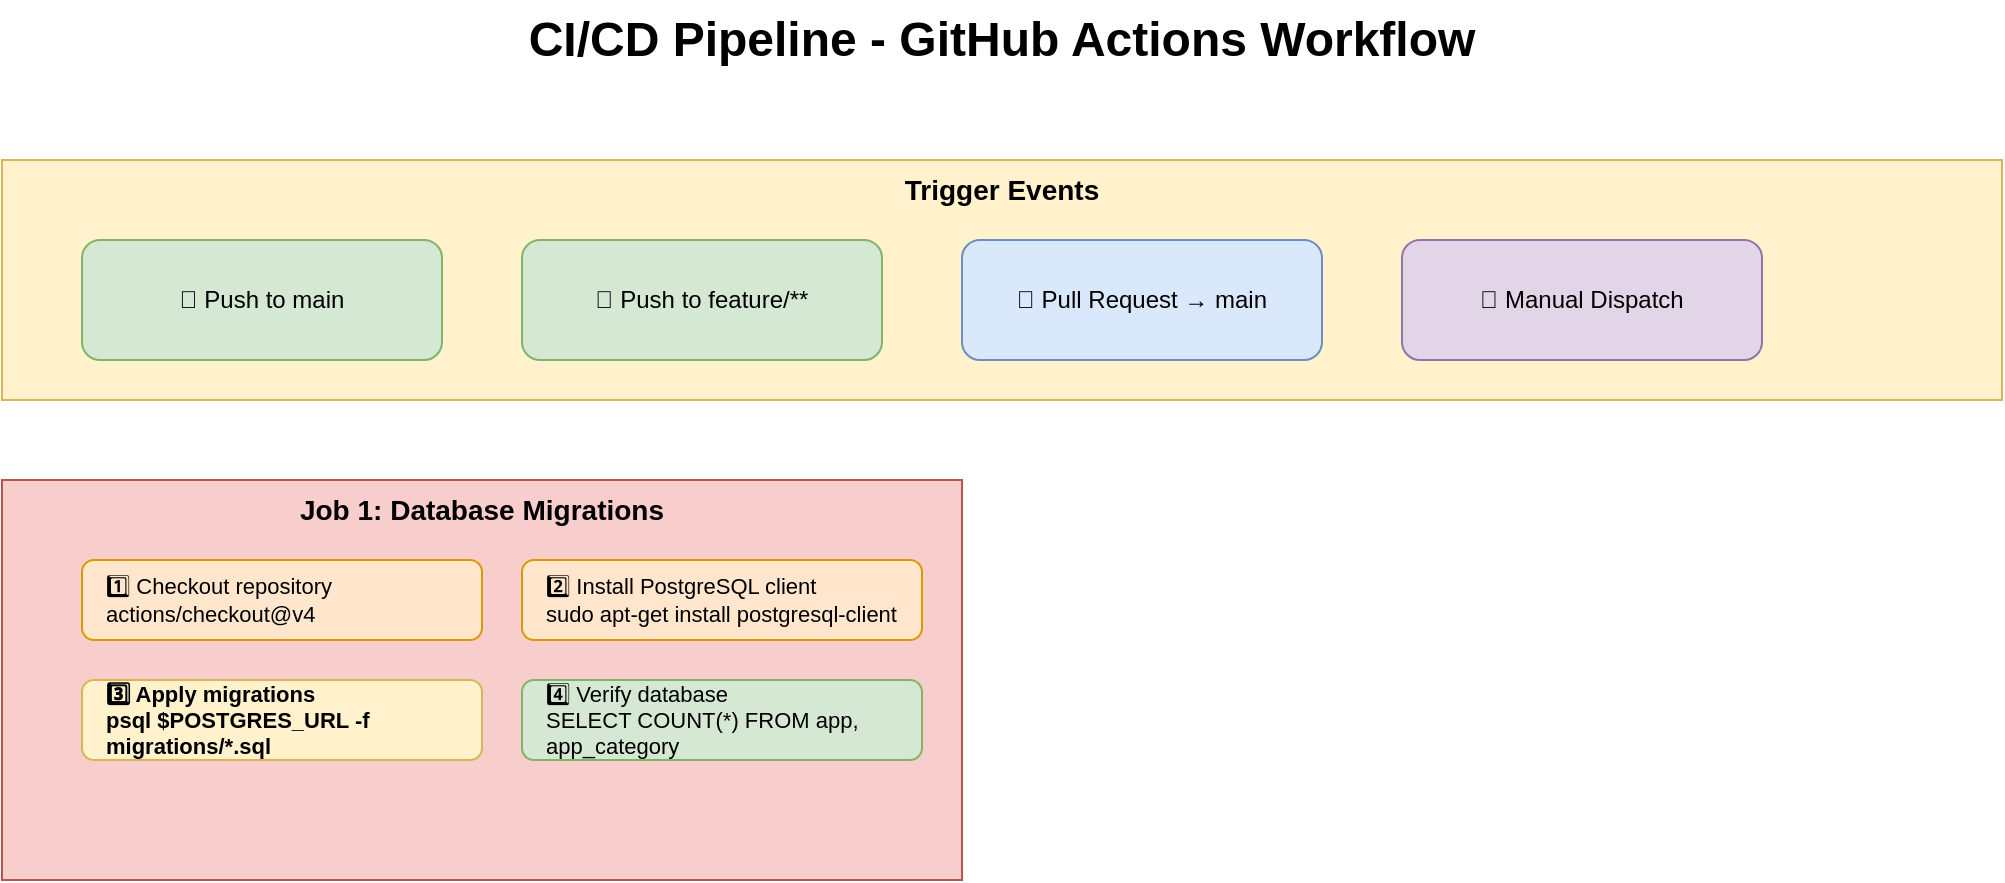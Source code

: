 <mxfile version="24.7.17">
  <diagram id="cicd-pipeline" name="CI/CD Pipeline Flow">
    <mxGraphModel dx="1434" dy="844" grid="1" gridSize="10" guides="1" tooltips="1" connect="1" arrows="1" fold="1" page="1" pageScale="1" pageWidth="1169" pageHeight="827" math="0" shadow="0">
      <root>
        <mxCell id="0" />
        <mxCell id="1" parent="0" />

        <!-- Title -->
        <mxCell id="title" value="CI/CD Pipeline - GitHub Actions Workflow" style="text;html=1;strokeColor=none;fillColor=none;align=center;verticalAlign=middle;whiteSpace=wrap;rounded=0;fontSize=24;fontStyle=1" vertex="1" parent="1">
          <mxGeometry x="300" y="40" width="560" height="40" as="geometry" />
        </mxCell>

        <!-- Trigger Events -->
        <mxCell id="triggers-box" value="Trigger Events" style="rounded=0;whiteSpace=wrap;html=1;fillColor=#fff2cc;strokeColor=#d6b656;fontSize=14;fontStyle=1;verticalAlign=top" vertex="1" parent="1">
          <mxGeometry x="80" y="120" width="1000" height="120" as="geometry" />
        </mxCell>

        <mxCell id="trigger1" value="📝 Push to main" style="rounded=1;whiteSpace=wrap;html=1;fillColor=#d5e8d4;strokeColor=#82b366;fontSize=12" vertex="1" parent="1">
          <mxGeometry x="120" y="160" width="180" height="60" as="geometry" />
        </mxCell>

        <mxCell id="trigger2" value="🌿 Push to feature/**" style="rounded=1;whiteSpace=wrap;html=1;fillColor=#d5e8d4;strokeColor=#82b366;fontSize=12" vertex="1" parent="1">
          <mxGeometry x="340" y="160" width="180" height="60" as="geometry" />
        </mxCell>

        <mxCell id="trigger3" value="🔀 Pull Request → main" style="rounded=1;whiteSpace=wrap;html=1;fillColor=#dae8fc;strokeColor=#6c8ebf;fontSize=12" vertex="1" parent="1">
          <mxGeometry x="560" y="160" width="180" height="60" as="geometry" />
        </mxCell>

        <mxCell id="trigger4" value="🎯 Manual Dispatch" style="rounded=1;whiteSpace=wrap;html=1;fillColor=#e1d5e7;strokeColor=#9673a6;fontSize=12" vertex="1" parent="1">
          <mxGeometry x="780" y="160" width="180" height="60" as="geometry" />
        </mxCell>

        <!-- Job 1: Database Migrations -->
        <mxCell id="job1-box" value="Job 1: Database Migrations" style="rounded=0;whiteSpace=wrap;html=1;fillColor=#f8cecc;strokeColor=#b85450;fontSize=14;fontStyle=1;verticalAlign=top" vertex="1" parent="1">
          <mxGeometry x="80" y="280" width="480" height="200" as="geometry" />
        </mxCell>

        <mxCell id="job1-step1" value="1️⃣ Checkout repository&#xa;   actions/checkout@v4" style="rounded=1;whiteSpace=wrap;html=1;fillColor=#ffe6cc;strokeColor=#d79b00;fontSize=11;align=left;spacingLeft=10" vertex="1" parent="1">
          <mxGeometry x="120" y="320" width="200" height="40" as="geometry" />
        </mxCell>

        <mxCell id="job1-step2" value="2️⃣ Install PostgreSQL client&#xa;   sudo apt-get install postgresql-client" style="rounded=1;whiteSpace=wrap;html=1;fillColor=#ffe6cc;strokeColor=#d79b00;fontSize=11;align=left;spacingLeft=10" vertex="1" parent="1">
          <mxGeometry x="340" y="320" width="200" height="40" as="geometry" />
        </mxCell>

        <mxCell id="job1-step3" value="3️⃣ Apply migrations&#xa;   psql $POSTGRES_URL -f migrations/*.sql" style="rounded=1;whiteSpace=wrap;html=1;fillColor=#fff2cc;strokeColor=#d6b656;fontSize=11;align=left;spacingLeft=10;fontStyle=1" vertex="1" parent="1">
          <mxGeometry x="120" y="380" width="200" height="40" as="geometry" />
        </mxCell>

        <mxCell id="job1-step4" value="4️⃣ Verify database&#xa;   SELECT COUNT(*) FROM app, app_category" style="rounded=1;whiteSpace=wrap;html=1;fillColor=#d5e8d4;strokeColor=#82b366;fontSize=11;align=left;spacingLeft=10" vertex="1" parent="1">
          <mxGeometry x="340" y="380" width="200" height="40" as="geometry" />
        </mxCell>

        <mxCell id="job1-step5" value="5️⃣ Create summary&#xa;   echo \"## Database Migrations\" >> SUMMARY" style="rounded=1;whiteSpace=wrap;html=1;fillColor=#e1d5e7;strokeColor=#9673a6;fontSize=11;align=left;spacingLeft=10" vertex="1" parent="1">
          <mxGeometry x="120" y="440" width="420" height="30" as="geometry" />
        </mxCell>

        <!-- Job 2: Frontend Build & Test -->
        <mxCell id="job2-box" value="Job 2: Frontend Build &amp; Test" style="rounded=0;whiteSpace=wrap;html=1;fillColor=#dae8fc;strokeColor=#6c8ebf;fontSize=14;fontStyle=1;verticalAlign=top" vertex="1" parent="1">
          <mxGeometry x="600" y="280" width="480" height="200" as="geometry" />
        </mxCell>

        <mxCell id="job2-step1" value="1️⃣ Checkout + Setup Node.js 20&#xa;   actions/checkout@v4 + setup-node@v4" style="rounded=1;whiteSpace=wrap;html=1;fillColor=#d5e8d4;strokeColor=#82b366;fontSize=11;align=left;spacingLeft=10" vertex="1" parent="1">
          <mxGeometry x="640" y="320" width="200" height="40" as="geometry" />
        </mxCell>

        <mxCell id="job2-step2" value="2️⃣ Install dependencies&#xa;   npm ci (clean install)" style="rounded=1;whiteSpace=wrap;html=1;fillColor=#d5e8d4;strokeColor=#82b366;fontSize=11;align=left;spacingLeft=10" vertex="1" parent="1">
          <mxGeometry x="860" y="320" width="200" height="40" as="geometry" />
        </mxCell>

        <mxCell id="job2-step3" value="3️⃣ Type checking&#xa;   npx tsc --noEmit" style="rounded=1;whiteSpace=wrap;html=1;fillColor=#fff2cc;strokeColor=#d6b656;fontSize=11;align=left;spacingLeft=10;fontStyle=1" vertex="1" parent="1">
          <mxGeometry x="640" y="380" width="200" height="40" as="geometry" />
        </mxCell>

        <mxCell id="job2-step4" value="4️⃣ Linting&#xa;   npm run lint" style="rounded=1;whiteSpace=wrap;html=1;fillColor=#fff2cc;strokeColor=#d6b656;fontSize=11;align=left;spacingLeft=10;fontStyle=1" vertex="1" parent="1">
          <mxGeometry x="860" y="380" width="200" height="40" as="geometry" />
        </mxCell>

        <mxCell id="job2-step5" value="5️⃣ Build application&#xa;   npm run build (Next.js production)" style="rounded=1;whiteSpace=wrap;html=1;fillColor=#e1d5e7;strokeColor=#9673a6;fontSize=11;align=left;spacingLeft=10;fontStyle=1" vertex="1" parent="1">
          <mxGeometry x="640" y="440" width="420" height="30" as="geometry" />
        </mxCell>

        <!-- Job 3: Deploy to Vercel -->
        <mxCell id="job3-box" value="Job 3: Deploy to Vercel" style="rounded=0;whiteSpace=wrap;html=1;fillColor=#d5e8d4;strokeColor=#82b366;fontSize=14;fontStyle=1;verticalAlign=top" vertex="1" parent="1">
          <mxGeometry x="80" y="520" width="480" height="160" as="geometry" />
        </mxCell>

        <mxCell id="job3-depends" value="⚠️ Depends on: [frontend-test]" style="rounded=1;whiteSpace=wrap;html=1;fillColor=#fff2cc;strokeColor=#d6b656;fontSize=10;fontStyle=1" vertex="1" parent="1">
          <mxGeometry x="120" y="550" width="200" height="30" as="geometry" />
        </mxCell>

        <mxCell id="job3-step1" value="1️⃣ Pull Vercel environment&#xa;   vercel pull --prod" style="rounded=1;whiteSpace=wrap;html=1;fillColor=#ffe6cc;strokeColor=#d79b00;fontSize=11;align=left;spacingLeft=10" vertex="1" parent="1">
          <mxGeometry x="120" y="590" width="200" height="40" as="geometry" />
        </mxCell>

        <mxCell id="job3-step2" value="2️⃣ Build artifacts&#xa;   vercel build --prod" style="rounded=1;whiteSpace=wrap;html=1;fillColor=#ffe6cc;strokeColor=#d79b00;fontSize=11;align=left;spacingLeft=10" vertex="1" parent="1">
          <mxGeometry x="340" y="590" width="200" height="40" as="geometry" />
        </mxCell>

        <mxCell id="job3-step3" value="3️⃣ Deploy to production&#xa;   vercel deploy --prebuilt --prod" style="rounded=1;whiteSpace=wrap;html=1;fillColor=#d5e8d4;strokeColor=#82b366;fontSize=11;align=left;spacingLeft=10;fontStyle=1" vertex="1" parent="1">
          <mxGeometry x="120" y="640" width="420" height="30" as="geometry" />
        </mxCell>

        <!-- Job 4: Post-Deployment -->
        <mxCell id="job4-box" value="Job 4: Post-Deployment Checks" style="rounded=0;whiteSpace=wrap;html=1;fillColor=#e1d5e7;strokeColor=#9673a6;fontSize=14;fontStyle=1;verticalAlign=top" vertex="1" parent="1">
          <mxGeometry x="600" y="520" width="480" height="160" as="geometry" />
        </mxCell>

        <mxCell id="job4-depends" value="⚠️ Depends on: [deploy]" style="rounded=1;whiteSpace=wrap;html=1;fillColor=#fff2cc;strokeColor=#d6b656;fontSize=10;fontStyle=1" vertex="1" parent="1">
          <mxGeometry x="640" y="550" width="200" height="30" as="geometry" />
        </mxCell>

        <mxCell id="job4-step1" value="1️⃣ Health check&#xa;   curl https://.../apps (200 OK)" style="rounded=1;whiteSpace=wrap;html=1;fillColor=#d5e8d4;strokeColor=#82b366;fontSize=11;align=left;spacingLeft=10;fontStyle=1" vertex="1" parent="1">
          <mxGeometry x="640" y="590" width="200" height="40" as="geometry" />
        </mxCell>

        <mxCell id="job4-step2" value="2️⃣ Performance check&#xa;   Response time < 3 seconds" style="rounded=1;whiteSpace=wrap;html=1;fillColor=#d5e8d4;strokeColor=#82b366;fontSize=11;align=left;spacingLeft=10;fontStyle=1" vertex="1" parent="1">
          <mxGeometry x="860" y="590" width="200" height="40" as="geometry" />
        </mxCell>

        <mxCell id="job4-step3" value="3️⃣ Create health summary&#xa;   echo \"## Health Status\" >> SUMMARY" style="rounded=1;whiteSpace=wrap;html=1;fillColor=#e1d5e7;strokeColor=#9673a6;fontSize=11;align=left;spacingLeft=10" vertex="1" parent="1">
          <mxGeometry x="640" y="640" width="420" height="30" as="geometry" />
        </mxCell>

        <!-- Job 5: Notifications -->
        <mxCell id="job5-box" value="Job 5: Send Notifications" style="rounded=0;whiteSpace=wrap;html=1;fillColor=#f5f5f5;strokeColor=#666666;fontSize=14;fontStyle=1;verticalAlign=top" vertex="1" parent="1">
          <mxGeometry x="80" y="720" width="1000" height="100" as="geometry" />
        </mxCell>

        <mxCell id="job5-depends" value="⚠️ Depends on: [database, deploy, post-deploy]&#xa;Always runs: if: always()" style="rounded=1;whiteSpace=wrap;html=1;fillColor=#fff2cc;strokeColor=#d6b656;fontSize=10;fontStyle=1" vertex="1" parent="1">
          <mxGeometry x="120" y="750" width="300" height="40" as="geometry" />
        </mxCell>

        <mxCell id="job5-success" value="✅ Success notification&#xa;   All checks passed + Production URL" style="rounded=1;whiteSpace=wrap;html=1;fillColor=#d5e8d4;strokeColor=#82b366;fontSize=11;align=left;spacingLeft=10;fontStyle=1" vertex="1" parent="1">
          <mxGeometry x="460" y="750" width="280" height="40" as="geometry" />
        </mxCell>

        <mxCell id="job5-failure" value="❌ Failure notification&#xa;   Deployment failed + Check logs" style="rounded=1;whiteSpace=wrap;html=1;fillColor=#f8cecc;strokeColor=#b85450;fontSize=11;align=left;spacingLeft=10;fontStyle=1" vertex="1" parent="1">
          <mxGeometry x="780" y="750" width="280" height="40" as="geometry" />
        </mxCell>

        <!-- Connections: Triggers to Jobs -->
        <mxCell id="conn1" style="edgeStyle=orthogonalEdgeStyle;rounded=0;orthogonalLoop=1;jettySize=auto;html=1;exitX=0.25;exitY=1;exitDx=0;exitDy=0;entryX=0.5;entryY=0;entryDx=0;entryDy=0;strokeWidth=2;strokeColor=#82b366;" edge="1" parent="1" source="triggers-box" target="job1-box">
          <mxGeometry relative="1" as="geometry" />
        </mxCell>

        <mxCell id="conn2" style="edgeStyle=orthogonalEdgeStyle;rounded=0;orthogonalLoop=1;jettySize=auto;html=1;exitX=0.75;exitY=1;exitDx=0;exitDy=0;entryX=0.5;entryY=0;entryDx=0;entryDy=0;strokeWidth=2;strokeColor=#6c8ebf;" edge="1" parent="1" source="triggers-box" target="job2-box">
          <mxGeometry relative="1" as="geometry" />
        </mxCell>

        <!-- Connections: Job dependencies -->
        <mxCell id="conn3" style="edgeStyle=orthogonalEdgeStyle;rounded=0;orthogonalLoop=1;jettySize=auto;html=1;exitX=0.5;exitY=1;exitDx=0;exitDy=0;entryX=0.5;entryY=0;entryDx=0;entryDy=0;strokeWidth=2;strokeColor=#9673a6;" edge="1" parent="1" source="job2-box" target="job3-box">
          <mxGeometry relative="1" as="geometry" />
        </mxCell>
        <mxCell id="conn3-label" value="needs" style="edgeLabel;html=1;align=center;verticalAlign=middle;resizable=0;points=[];fontSize=11;fontStyle=1" vertex="1" connectable="0" parent="conn3">
          <mxGeometry x="-0.1" y="1" relative="1" as="geometry">
            <mxPoint as="offset" />
          </mxGeometry>
        </mxCell>

        <mxCell id="conn4" style="edgeStyle=orthogonalEdgeStyle;rounded=0;orthogonalLoop=1;jettySize=auto;html=1;exitX=0.5;exitY=1;exitDx=0;exitDy=0;entryX=0.5;entryY=0;entryDx=0;entryDy=0;strokeWidth=2;strokeColor=#9673a6;" edge="1" parent="1" source="job3-box" target="job4-box">
          <mxGeometry relative="1" as="geometry" />
        </mxCell>
        <mxCell id="conn4-label" value="needs" style="edgeLabel;html=1;align=center;verticalAlign=middle;resizable=0;points=[];fontSize=11;fontStyle=1" vertex="1" connectable="0" parent="conn4">
          <mxGeometry x="-0.1" y="1" relative="1" as="geometry">
            <mxPoint as="offset" />
          </mxGeometry>
        </mxCell>

        <mxCell id="conn5" style="edgeStyle=orthogonalEdgeStyle;rounded=0;orthogonalLoop=1;jettySize=auto;html=1;exitX=0.25;exitY=1;exitDx=0;exitDy=0;entryX=0.25;entryY=0;entryDx=0;entryDy=0;strokeWidth=2;strokeColor=#666666;dashed=1;" edge="1" parent="1" source="job1-box" target="job5-box">
          <mxGeometry relative="1" as="geometry" />
        </mxCell>

        <mxCell id="conn6" style="edgeStyle=orthogonalEdgeStyle;rounded=0;orthogonalLoop=1;jettySize=auto;html=1;exitX=0.75;exitY=1;exitDx=0;exitDy=0;entryX=0.75;entryY=0;entryDx=0;entryDy=0;strokeWidth=2;strokeColor=#666666;dashed=1;" edge="1" parent="1" source="job4-box" target="job5-box">
          <mxGeometry relative="1" as="geometry" />
        </mxCell>

      </root>
    </mxGraphModel>
  </diagram>
</mxfile>
